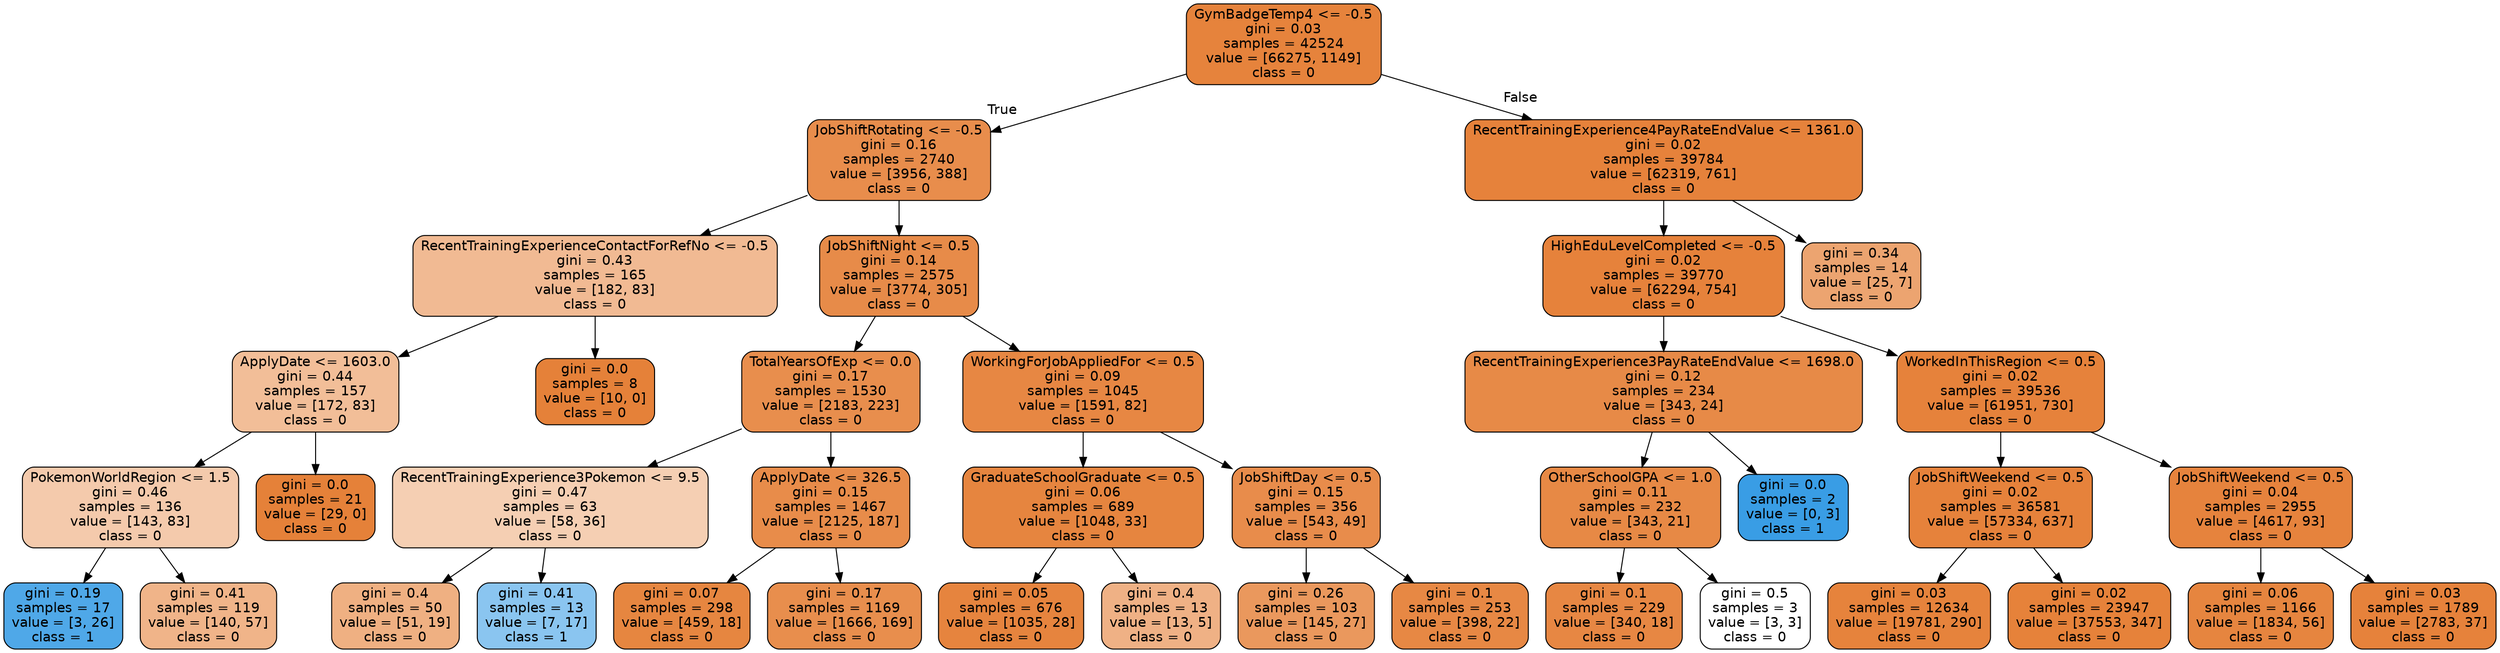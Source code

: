 digraph Tree {
node [shape=box, style="filled, rounded", color="black", fontname=helvetica] ;
edge [fontname=helvetica] ;
0 [label="GymBadgeTemp4 <= -0.5\ngini = 0.03\nsamples = 42524\nvalue = [66275, 1149]\nclass = 0", fillcolor="#e58139fb"] ;
1 [label="JobShiftRotating <= -0.5\ngini = 0.16\nsamples = 2740\nvalue = [3956, 388]\nclass = 0", fillcolor="#e58139e6"] ;
0 -> 1 [labeldistance=2.5, labelangle=45, headlabel="True"] ;
2 [label="RecentTrainingExperienceContactForRefNo <= -0.5\ngini = 0.43\nsamples = 165\nvalue = [182, 83]\nclass = 0", fillcolor="#e581398b"] ;
1 -> 2 ;
3 [label="ApplyDate <= 1603.0\ngini = 0.44\nsamples = 157\nvalue = [172, 83]\nclass = 0", fillcolor="#e5813984"] ;
2 -> 3 ;
4 [label="PokemonWorldRegion <= 1.5\ngini = 0.46\nsamples = 136\nvalue = [143, 83]\nclass = 0", fillcolor="#e581396b"] ;
3 -> 4 ;
5 [label="gini = 0.19\nsamples = 17\nvalue = [3, 26]\nclass = 1", fillcolor="#399de5e2"] ;
4 -> 5 ;
6 [label="gini = 0.41\nsamples = 119\nvalue = [140, 57]\nclass = 0", fillcolor="#e5813997"] ;
4 -> 6 ;
7 [label="gini = 0.0\nsamples = 21\nvalue = [29, 0]\nclass = 0", fillcolor="#e58139ff"] ;
3 -> 7 ;
8 [label="gini = 0.0\nsamples = 8\nvalue = [10, 0]\nclass = 0", fillcolor="#e58139ff"] ;
2 -> 8 ;
9 [label="JobShiftNight <= 0.5\ngini = 0.14\nsamples = 2575\nvalue = [3774, 305]\nclass = 0", fillcolor="#e58139ea"] ;
1 -> 9 ;
10 [label="TotalYearsOfExp <= 0.0\ngini = 0.17\nsamples = 1530\nvalue = [2183, 223]\nclass = 0", fillcolor="#e58139e5"] ;
9 -> 10 ;
11 [label="RecentTrainingExperience3Pokemon <= 9.5\ngini = 0.47\nsamples = 63\nvalue = [58, 36]\nclass = 0", fillcolor="#e5813961"] ;
10 -> 11 ;
12 [label="gini = 0.4\nsamples = 50\nvalue = [51, 19]\nclass = 0", fillcolor="#e58139a0"] ;
11 -> 12 ;
13 [label="gini = 0.41\nsamples = 13\nvalue = [7, 17]\nclass = 1", fillcolor="#399de596"] ;
11 -> 13 ;
14 [label="ApplyDate <= 326.5\ngini = 0.15\nsamples = 1467\nvalue = [2125, 187]\nclass = 0", fillcolor="#e58139e9"] ;
10 -> 14 ;
15 [label="gini = 0.07\nsamples = 298\nvalue = [459, 18]\nclass = 0", fillcolor="#e58139f5"] ;
14 -> 15 ;
16 [label="gini = 0.17\nsamples = 1169\nvalue = [1666, 169]\nclass = 0", fillcolor="#e58139e5"] ;
14 -> 16 ;
17 [label="WorkingForJobAppliedFor <= 0.5\ngini = 0.09\nsamples = 1045\nvalue = [1591, 82]\nclass = 0", fillcolor="#e58139f2"] ;
9 -> 17 ;
18 [label="GraduateSchoolGraduate <= 0.5\ngini = 0.06\nsamples = 689\nvalue = [1048, 33]\nclass = 0", fillcolor="#e58139f7"] ;
17 -> 18 ;
19 [label="gini = 0.05\nsamples = 676\nvalue = [1035, 28]\nclass = 0", fillcolor="#e58139f8"] ;
18 -> 19 ;
20 [label="gini = 0.4\nsamples = 13\nvalue = [13, 5]\nclass = 0", fillcolor="#e581399d"] ;
18 -> 20 ;
21 [label="JobShiftDay <= 0.5\ngini = 0.15\nsamples = 356\nvalue = [543, 49]\nclass = 0", fillcolor="#e58139e8"] ;
17 -> 21 ;
22 [label="gini = 0.26\nsamples = 103\nvalue = [145, 27]\nclass = 0", fillcolor="#e58139d0"] ;
21 -> 22 ;
23 [label="gini = 0.1\nsamples = 253\nvalue = [398, 22]\nclass = 0", fillcolor="#e58139f1"] ;
21 -> 23 ;
24 [label="RecentTrainingExperience4PayRateEndValue <= 1361.0\ngini = 0.02\nsamples = 39784\nvalue = [62319, 761]\nclass = 0", fillcolor="#e58139fc"] ;
0 -> 24 [labeldistance=2.5, labelangle=-45, headlabel="False"] ;
25 [label="HighEduLevelCompleted <= -0.5\ngini = 0.02\nsamples = 39770\nvalue = [62294, 754]\nclass = 0", fillcolor="#e58139fc"] ;
24 -> 25 ;
26 [label="RecentTrainingExperience3PayRateEndValue <= 1698.0\ngini = 0.12\nsamples = 234\nvalue = [343, 24]\nclass = 0", fillcolor="#e58139ed"] ;
25 -> 26 ;
27 [label="OtherSchoolGPA <= 1.0\ngini = 0.11\nsamples = 232\nvalue = [343, 21]\nclass = 0", fillcolor="#e58139ef"] ;
26 -> 27 ;
28 [label="gini = 0.1\nsamples = 229\nvalue = [340, 18]\nclass = 0", fillcolor="#e58139f2"] ;
27 -> 28 ;
29 [label="gini = 0.5\nsamples = 3\nvalue = [3, 3]\nclass = 0", fillcolor="#e5813900"] ;
27 -> 29 ;
30 [label="gini = 0.0\nsamples = 2\nvalue = [0, 3]\nclass = 1", fillcolor="#399de5ff"] ;
26 -> 30 ;
31 [label="WorkedInThisRegion <= 0.5\ngini = 0.02\nsamples = 39536\nvalue = [61951, 730]\nclass = 0", fillcolor="#e58139fc"] ;
25 -> 31 ;
32 [label="JobShiftWeekend <= 0.5\ngini = 0.02\nsamples = 36581\nvalue = [57334, 637]\nclass = 0", fillcolor="#e58139fc"] ;
31 -> 32 ;
33 [label="gini = 0.03\nsamples = 12634\nvalue = [19781, 290]\nclass = 0", fillcolor="#e58139fb"] ;
32 -> 33 ;
34 [label="gini = 0.02\nsamples = 23947\nvalue = [37553, 347]\nclass = 0", fillcolor="#e58139fd"] ;
32 -> 34 ;
35 [label="JobShiftWeekend <= 0.5\ngini = 0.04\nsamples = 2955\nvalue = [4617, 93]\nclass = 0", fillcolor="#e58139fa"] ;
31 -> 35 ;
36 [label="gini = 0.06\nsamples = 1166\nvalue = [1834, 56]\nclass = 0", fillcolor="#e58139f7"] ;
35 -> 36 ;
37 [label="gini = 0.03\nsamples = 1789\nvalue = [2783, 37]\nclass = 0", fillcolor="#e58139fc"] ;
35 -> 37 ;
38 [label="gini = 0.34\nsamples = 14\nvalue = [25, 7]\nclass = 0", fillcolor="#e58139b8"] ;
24 -> 38 ;
}